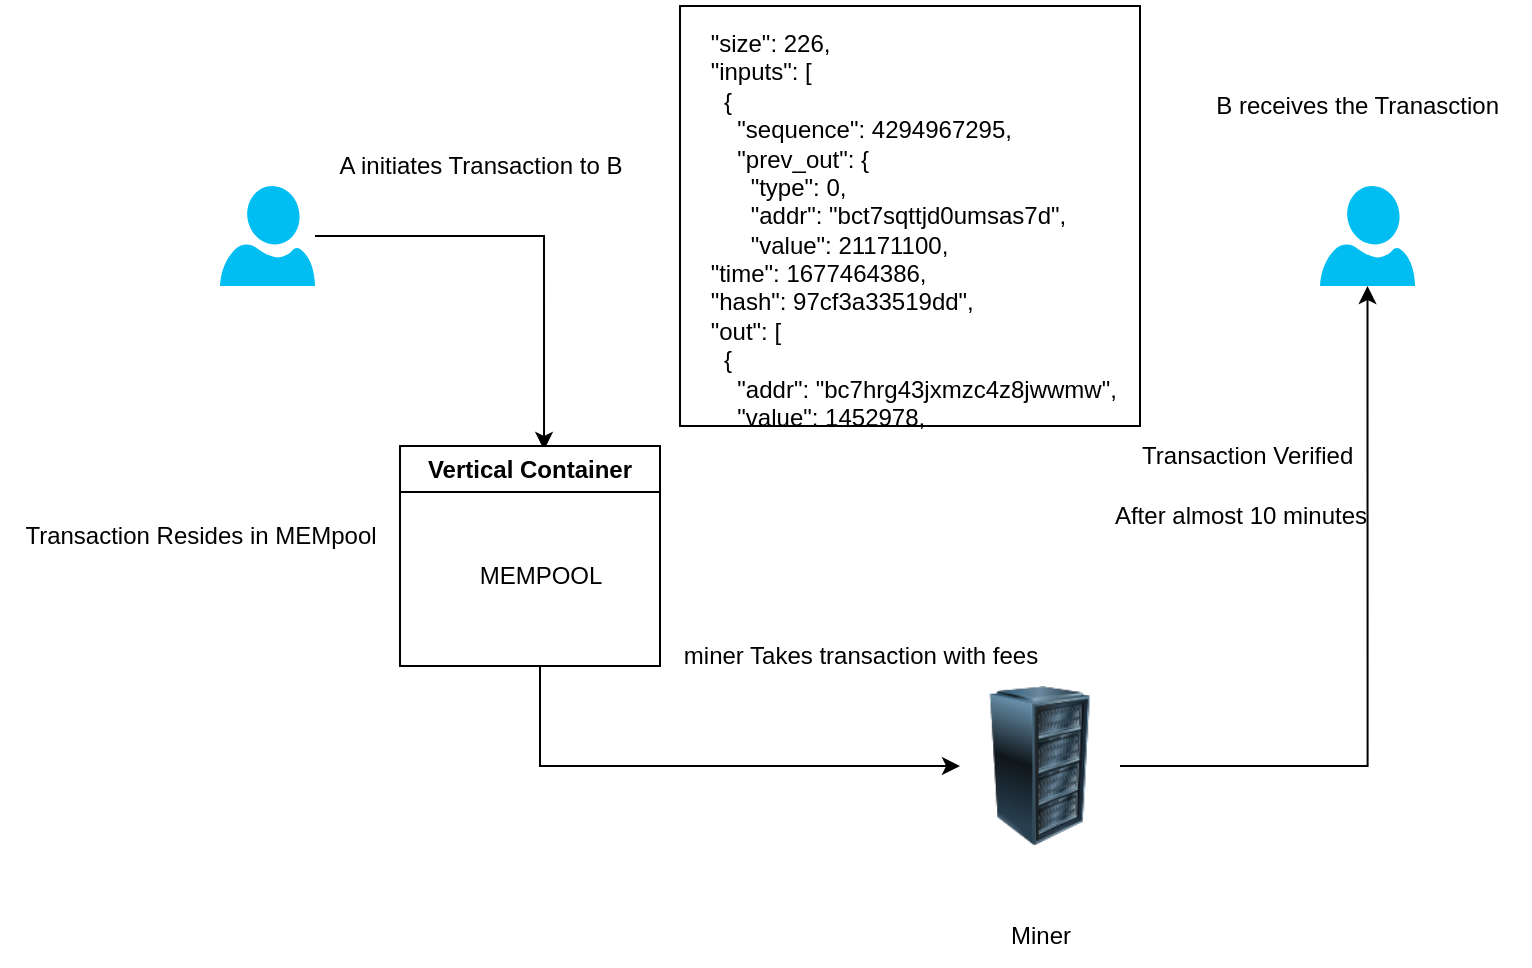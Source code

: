 <mxfile version="20.8.16" type="device"><diagram name="Page-1" id="qkgGdC9KOza-lULVlPyb"><mxGraphModel dx="880" dy="452" grid="1" gridSize="10" guides="1" tooltips="1" connect="1" arrows="1" fold="1" page="1" pageScale="1" pageWidth="850" pageHeight="1100" math="0" shadow="0"><root><mxCell id="0"/><mxCell id="1" parent="0"/><mxCell id="IpKFAlSRk_iQEXrhV5Gu-8" style="edgeStyle=orthogonalEdgeStyle;rounded=0;orthogonalLoop=1;jettySize=auto;html=1;entryX=0.554;entryY=0.018;entryDx=0;entryDy=0;entryPerimeter=0;" parent="1" source="IpKFAlSRk_iQEXrhV5Gu-1" target="IpKFAlSRk_iQEXrhV5Gu-3" edge="1"><mxGeometry relative="1" as="geometry"/></mxCell><mxCell id="IpKFAlSRk_iQEXrhV5Gu-1" value="" style="verticalLabelPosition=bottom;html=1;verticalAlign=top;align=center;strokeColor=none;fillColor=#00BEF2;shape=mxgraph.azure.user;" parent="1" vertex="1"><mxGeometry x="120" y="120" width="47.5" height="50" as="geometry"/></mxCell><mxCell id="IpKFAlSRk_iQEXrhV5Gu-2" value="" style="verticalLabelPosition=bottom;html=1;verticalAlign=top;align=center;strokeColor=none;fillColor=#00BEF2;shape=mxgraph.azure.user;" parent="1" vertex="1"><mxGeometry x="670" y="120" width="47.5" height="50" as="geometry"/></mxCell><mxCell id="IpKFAlSRk_iQEXrhV5Gu-6" style="edgeStyle=orthogonalEdgeStyle;rounded=0;orthogonalLoop=1;jettySize=auto;html=1;" parent="1" source="IpKFAlSRk_iQEXrhV5Gu-3" target="IpKFAlSRk_iQEXrhV5Gu-5" edge="1"><mxGeometry relative="1" as="geometry"><Array as="points"><mxPoint x="280" y="410"/></Array></mxGeometry></mxCell><mxCell id="IpKFAlSRk_iQEXrhV5Gu-3" value="Vertical Container" style="swimlane;whiteSpace=wrap;html=1;" parent="1" vertex="1"><mxGeometry x="210" y="250" width="130" height="110" as="geometry"/></mxCell><mxCell id="IpKFAlSRk_iQEXrhV5Gu-4" value="MEMPOOL" style="text;html=1;align=center;verticalAlign=middle;resizable=0;points=[];autosize=1;strokeColor=none;fillColor=none;" parent="IpKFAlSRk_iQEXrhV5Gu-3" vertex="1"><mxGeometry x="30" y="50" width="80" height="30" as="geometry"/></mxCell><mxCell id="IpKFAlSRk_iQEXrhV5Gu-7" style="edgeStyle=orthogonalEdgeStyle;rounded=0;orthogonalLoop=1;jettySize=auto;html=1;entryX=0.5;entryY=1;entryDx=0;entryDy=0;entryPerimeter=0;" parent="1" source="IpKFAlSRk_iQEXrhV5Gu-5" target="IpKFAlSRk_iQEXrhV5Gu-2" edge="1"><mxGeometry relative="1" as="geometry"/></mxCell><mxCell id="IpKFAlSRk_iQEXrhV5Gu-5" value="" style="image;html=1;image=img/lib/clip_art/computers/Server_Rack_128x128.png" parent="1" vertex="1"><mxGeometry x="490" y="370" width="80" height="80" as="geometry"/></mxCell><mxCell id="IpKFAlSRk_iQEXrhV5Gu-9" value="A initiates Transaction to B" style="text;html=1;align=center;verticalAlign=middle;resizable=0;points=[];autosize=1;strokeColor=none;fillColor=none;" parent="1" vertex="1"><mxGeometry x="170" y="95" width="160" height="30" as="geometry"/></mxCell><mxCell id="IpKFAlSRk_iQEXrhV5Gu-10" value="Transaction Resides in MEMpool" style="text;html=1;align=center;verticalAlign=middle;resizable=0;points=[];autosize=1;strokeColor=none;fillColor=none;" parent="1" vertex="1"><mxGeometry x="10" y="280" width="200" height="30" as="geometry"/></mxCell><mxCell id="IpKFAlSRk_iQEXrhV5Gu-11" value="Miner" style="text;html=1;align=center;verticalAlign=middle;resizable=0;points=[];autosize=1;strokeColor=none;fillColor=none;" parent="1" vertex="1"><mxGeometry x="505" y="480" width="50" height="30" as="geometry"/></mxCell><mxCell id="IpKFAlSRk_iQEXrhV5Gu-12" value="miner Takes transaction with fees" style="text;html=1;align=center;verticalAlign=middle;resizable=0;points=[];autosize=1;strokeColor=none;fillColor=none;" parent="1" vertex="1"><mxGeometry x="340" y="340" width="200" height="30" as="geometry"/></mxCell><mxCell id="IpKFAlSRk_iQEXrhV5Gu-13" value="B receives the Tranasction&amp;nbsp;" style="text;html=1;align=center;verticalAlign=middle;resizable=0;points=[];autosize=1;strokeColor=none;fillColor=none;" parent="1" vertex="1"><mxGeometry x="605" y="65" width="170" height="30" as="geometry"/></mxCell><mxCell id="IpKFAlSRk_iQEXrhV5Gu-14" value="Transaction Verified&amp;nbsp;" style="text;html=1;align=center;verticalAlign=middle;resizable=0;points=[];autosize=1;strokeColor=none;fillColor=none;" parent="1" vertex="1"><mxGeometry x="570" y="240" width="130" height="30" as="geometry"/></mxCell><mxCell id="IpKFAlSRk_iQEXrhV5Gu-16" value="&lt;div&gt;&lt;br&gt;&lt;/div&gt;&lt;div&gt;&amp;nbsp; &amp;nbsp; &quot;size&quot;: 226,&lt;/div&gt;&lt;div&gt;&amp;nbsp; &amp;nbsp; &quot;inputs&quot;: [&lt;/div&gt;&lt;div&gt;&amp;nbsp; &amp;nbsp; &amp;nbsp; {&lt;/div&gt;&lt;div&gt;&amp;nbsp; &amp;nbsp; &amp;nbsp; &amp;nbsp; &quot;sequence&quot;: 4294967295,&lt;/div&gt;&lt;div&gt;&amp;nbsp; &amp;nbsp; &amp;nbsp; &amp;nbsp; &quot;prev_out&quot;: {&lt;/div&gt;&lt;div&gt;&amp;nbsp; &amp;nbsp; &amp;nbsp; &amp;nbsp; &amp;nbsp; &quot;type&quot;: 0,&lt;/div&gt;&lt;div&gt;&amp;nbsp; &amp;nbsp; &amp;nbsp; &amp;nbsp; &amp;nbsp; &quot;addr&quot;: &quot;bct7sqttjd0umsas7d&quot;,&lt;/div&gt;&lt;div&gt;&amp;nbsp; &amp;nbsp; &amp;nbsp; &amp;nbsp; &amp;nbsp; &quot;value&quot;: 21171100,&lt;/div&gt;&lt;div&gt;&amp;nbsp; &amp;nbsp; &quot;time&quot;: 1677464386,&lt;/div&gt;&lt;div&gt;&amp;nbsp; &amp;nbsp; &quot;hash&quot;: 97cf3a33519dd&quot;,&lt;/div&gt;&lt;div&gt;&amp;nbsp; &amp;nbsp; &quot;out&quot;: [&lt;/div&gt;&lt;div&gt;&amp;nbsp; &amp;nbsp; &amp;nbsp; {&lt;/div&gt;&lt;div&gt;&amp;nbsp; &amp;nbsp; &amp;nbsp; &amp;nbsp; &quot;addr&quot;: &quot;bc7hrg43jxmzc4z8jwwmw&quot;,&lt;/div&gt;&lt;div&gt;&amp;nbsp; &amp;nbsp; &amp;nbsp; &amp;nbsp; &quot;value&quot;: 1452978,&lt;/div&gt;" style="rounded=0;whiteSpace=wrap;html=1;align=left;" parent="1" vertex="1"><mxGeometry x="350" y="30" width="230" height="210" as="geometry"/></mxCell><mxCell id="g1vkzyqyNprLPxIr51N9-3" value="After almost 10 minutes" style="text;html=1;align=center;verticalAlign=middle;resizable=0;points=[];autosize=1;strokeColor=none;fillColor=none;" vertex="1" parent="1"><mxGeometry x="555" y="270" width="150" height="30" as="geometry"/></mxCell></root></mxGraphModel></diagram></mxfile>